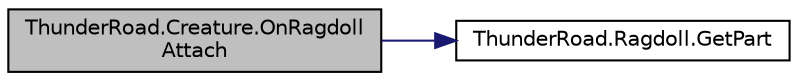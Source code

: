 digraph "ThunderRoad.Creature.OnRagdollAttach"
{
 // LATEX_PDF_SIZE
  edge [fontname="Helvetica",fontsize="10",labelfontname="Helvetica",labelfontsize="10"];
  node [fontname="Helvetica",fontsize="10",shape=record];
  rankdir="LR";
  Node1 [label="ThunderRoad.Creature.OnRagdoll\lAttach",height=0.2,width=0.4,color="black", fillcolor="grey75", style="filled", fontcolor="black",tooltip="Called when [ragdoll attach]."];
  Node1 -> Node2 [color="midnightblue",fontsize="10",style="solid",fontname="Helvetica"];
  Node2 [label="ThunderRoad.Ragdoll.GetPart",height=0.2,width=0.4,color="black", fillcolor="white", style="filled",URL="$class_thunder_road_1_1_ragdoll.html#a63bb50459ca0652451c1aef3fc8155cb",tooltip="Gets the part."];
}
